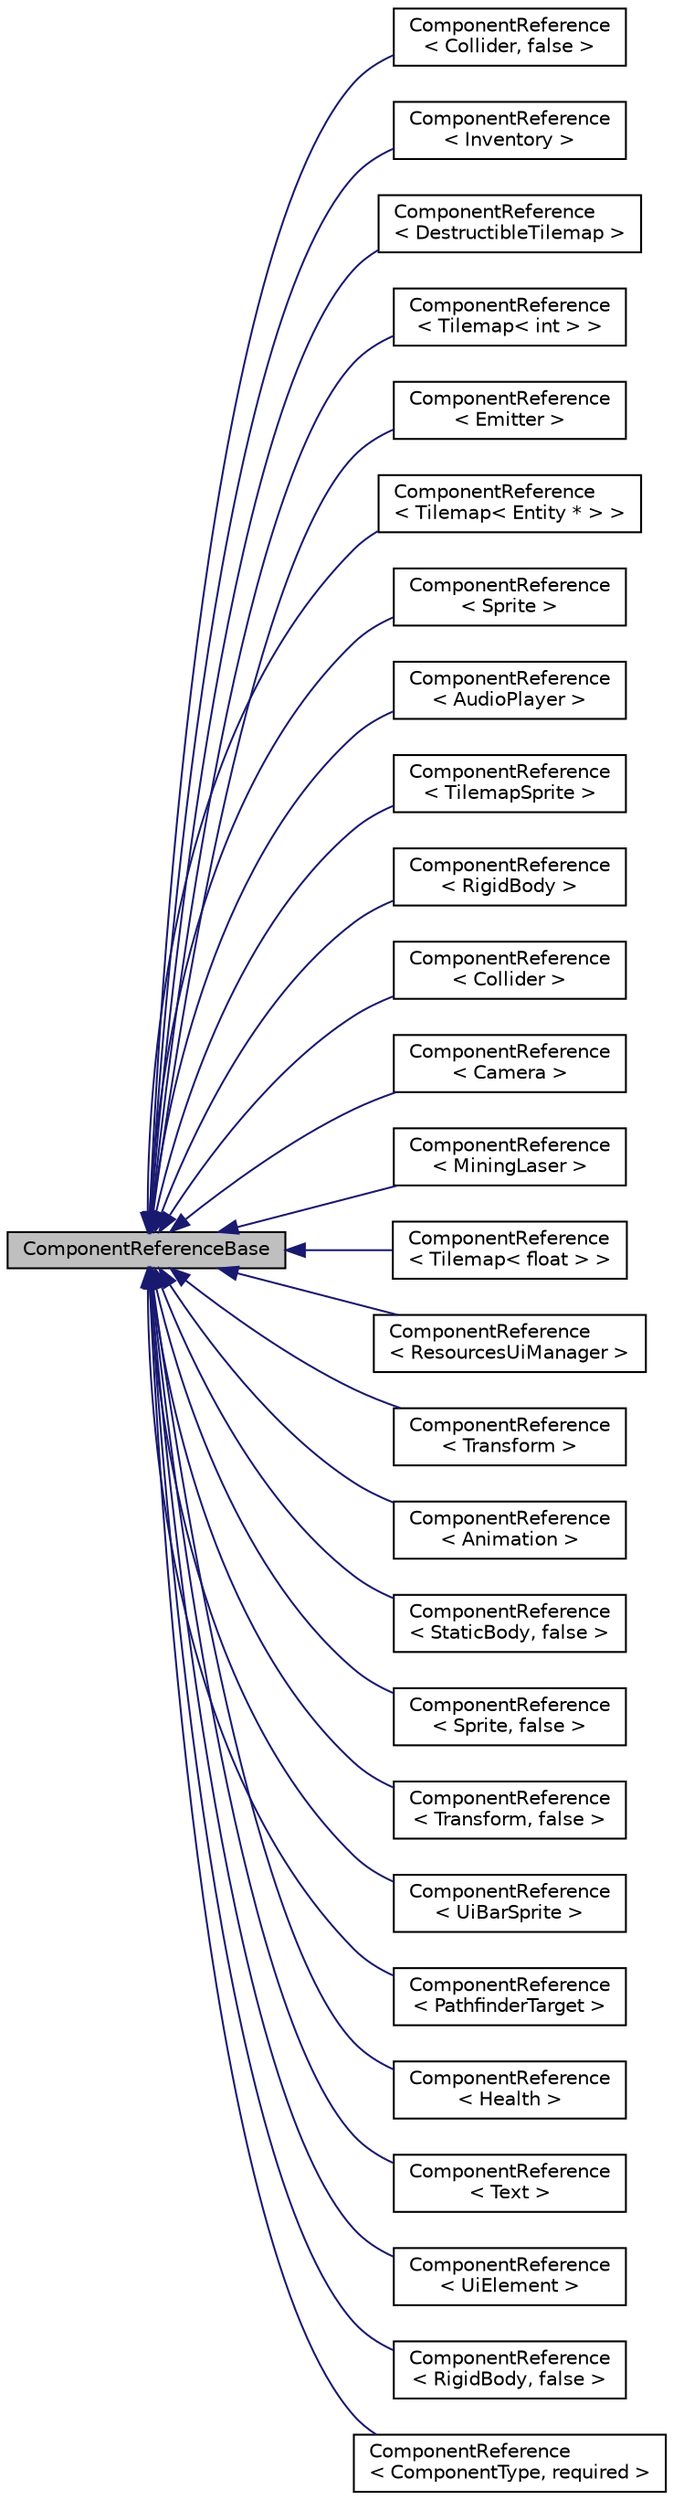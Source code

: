 digraph "ComponentReferenceBase"
{
 // LATEX_PDF_SIZE
  edge [fontname="Helvetica",fontsize="10",labelfontname="Helvetica",labelfontsize="10"];
  node [fontname="Helvetica",fontsize="10",shape=record];
  rankdir="LR";
  Node1 [label="ComponentReferenceBase",height=0.2,width=0.4,color="black", fillcolor="grey75", style="filled", fontcolor="black",tooltip="abstract base class for templatized ComponentReferences"];
  Node1 -> Node2 [dir="back",color="midnightblue",fontsize="10",style="solid",fontname="Helvetica"];
  Node2 [label="ComponentReference\l\< Collider, false \>",height=0.2,width=0.4,color="black", fillcolor="white", style="filled",URL="$classComponentReference.html",tooltip=" "];
  Node1 -> Node3 [dir="back",color="midnightblue",fontsize="10",style="solid",fontname="Helvetica"];
  Node3 [label="ComponentReference\l\< Inventory \>",height=0.2,width=0.4,color="black", fillcolor="white", style="filled",URL="$classComponentReference.html",tooltip=" "];
  Node1 -> Node4 [dir="back",color="midnightblue",fontsize="10",style="solid",fontname="Helvetica"];
  Node4 [label="ComponentReference\l\< DestructibleTilemap \>",height=0.2,width=0.4,color="black", fillcolor="white", style="filled",URL="$classComponentReference.html",tooltip=" "];
  Node1 -> Node5 [dir="back",color="midnightblue",fontsize="10",style="solid",fontname="Helvetica"];
  Node5 [label="ComponentReference\l\< Tilemap\< int \> \>",height=0.2,width=0.4,color="black", fillcolor="white", style="filled",URL="$classComponentReference.html",tooltip=" "];
  Node1 -> Node6 [dir="back",color="midnightblue",fontsize="10",style="solid",fontname="Helvetica"];
  Node6 [label="ComponentReference\l\< Emitter \>",height=0.2,width=0.4,color="black", fillcolor="white", style="filled",URL="$classComponentReference.html",tooltip=" "];
  Node1 -> Node7 [dir="back",color="midnightblue",fontsize="10",style="solid",fontname="Helvetica"];
  Node7 [label="ComponentReference\l\< Tilemap\< Entity * \> \>",height=0.2,width=0.4,color="black", fillcolor="white", style="filled",URL="$classComponentReference.html",tooltip=" "];
  Node1 -> Node8 [dir="back",color="midnightblue",fontsize="10",style="solid",fontname="Helvetica"];
  Node8 [label="ComponentReference\l\< Sprite \>",height=0.2,width=0.4,color="black", fillcolor="white", style="filled",URL="$classComponentReference.html",tooltip=" "];
  Node1 -> Node9 [dir="back",color="midnightblue",fontsize="10",style="solid",fontname="Helvetica"];
  Node9 [label="ComponentReference\l\< AudioPlayer \>",height=0.2,width=0.4,color="black", fillcolor="white", style="filled",URL="$classComponentReference.html",tooltip=" "];
  Node1 -> Node10 [dir="back",color="midnightblue",fontsize="10",style="solid",fontname="Helvetica"];
  Node10 [label="ComponentReference\l\< TilemapSprite \>",height=0.2,width=0.4,color="black", fillcolor="white", style="filled",URL="$classComponentReference.html",tooltip=" "];
  Node1 -> Node11 [dir="back",color="midnightblue",fontsize="10",style="solid",fontname="Helvetica"];
  Node11 [label="ComponentReference\l\< RigidBody \>",height=0.2,width=0.4,color="black", fillcolor="white", style="filled",URL="$classComponentReference.html",tooltip=" "];
  Node1 -> Node12 [dir="back",color="midnightblue",fontsize="10",style="solid",fontname="Helvetica"];
  Node12 [label="ComponentReference\l\< Collider \>",height=0.2,width=0.4,color="black", fillcolor="white", style="filled",URL="$classComponentReference.html",tooltip=" "];
  Node1 -> Node13 [dir="back",color="midnightblue",fontsize="10",style="solid",fontname="Helvetica"];
  Node13 [label="ComponentReference\l\< Camera \>",height=0.2,width=0.4,color="black", fillcolor="white", style="filled",URL="$classComponentReference.html",tooltip=" "];
  Node1 -> Node14 [dir="back",color="midnightblue",fontsize="10",style="solid",fontname="Helvetica"];
  Node14 [label="ComponentReference\l\< MiningLaser \>",height=0.2,width=0.4,color="black", fillcolor="white", style="filled",URL="$classComponentReference.html",tooltip=" "];
  Node1 -> Node15 [dir="back",color="midnightblue",fontsize="10",style="solid",fontname="Helvetica"];
  Node15 [label="ComponentReference\l\< Tilemap\< float \> \>",height=0.2,width=0.4,color="black", fillcolor="white", style="filled",URL="$classComponentReference.html",tooltip=" "];
  Node1 -> Node16 [dir="back",color="midnightblue",fontsize="10",style="solid",fontname="Helvetica"];
  Node16 [label="ComponentReference\l\< ResourcesUiManager \>",height=0.2,width=0.4,color="black", fillcolor="white", style="filled",URL="$classComponentReference.html",tooltip=" "];
  Node1 -> Node17 [dir="back",color="midnightblue",fontsize="10",style="solid",fontname="Helvetica"];
  Node17 [label="ComponentReference\l\< Transform \>",height=0.2,width=0.4,color="black", fillcolor="white", style="filled",URL="$classComponentReference.html",tooltip=" "];
  Node1 -> Node18 [dir="back",color="midnightblue",fontsize="10",style="solid",fontname="Helvetica"];
  Node18 [label="ComponentReference\l\< Animation \>",height=0.2,width=0.4,color="black", fillcolor="white", style="filled",URL="$classComponentReference.html",tooltip=" "];
  Node1 -> Node19 [dir="back",color="midnightblue",fontsize="10",style="solid",fontname="Helvetica"];
  Node19 [label="ComponentReference\l\< StaticBody, false \>",height=0.2,width=0.4,color="black", fillcolor="white", style="filled",URL="$classComponentReference.html",tooltip=" "];
  Node1 -> Node20 [dir="back",color="midnightblue",fontsize="10",style="solid",fontname="Helvetica"];
  Node20 [label="ComponentReference\l\< Sprite, false \>",height=0.2,width=0.4,color="black", fillcolor="white", style="filled",URL="$classComponentReference.html",tooltip=" "];
  Node1 -> Node21 [dir="back",color="midnightblue",fontsize="10",style="solid",fontname="Helvetica"];
  Node21 [label="ComponentReference\l\< Transform, false \>",height=0.2,width=0.4,color="black", fillcolor="white", style="filled",URL="$classComponentReference.html",tooltip=" "];
  Node1 -> Node22 [dir="back",color="midnightblue",fontsize="10",style="solid",fontname="Helvetica"];
  Node22 [label="ComponentReference\l\< UiBarSprite \>",height=0.2,width=0.4,color="black", fillcolor="white", style="filled",URL="$classComponentReference.html",tooltip=" "];
  Node1 -> Node23 [dir="back",color="midnightblue",fontsize="10",style="solid",fontname="Helvetica"];
  Node23 [label="ComponentReference\l\< PathfinderTarget \>",height=0.2,width=0.4,color="black", fillcolor="white", style="filled",URL="$classComponentReference.html",tooltip=" "];
  Node1 -> Node24 [dir="back",color="midnightblue",fontsize="10",style="solid",fontname="Helvetica"];
  Node24 [label="ComponentReference\l\< Health \>",height=0.2,width=0.4,color="black", fillcolor="white", style="filled",URL="$classComponentReference.html",tooltip=" "];
  Node1 -> Node25 [dir="back",color="midnightblue",fontsize="10",style="solid",fontname="Helvetica"];
  Node25 [label="ComponentReference\l\< Text \>",height=0.2,width=0.4,color="black", fillcolor="white", style="filled",URL="$classComponentReference.html",tooltip=" "];
  Node1 -> Node26 [dir="back",color="midnightblue",fontsize="10",style="solid",fontname="Helvetica"];
  Node26 [label="ComponentReference\l\< UiElement \>",height=0.2,width=0.4,color="black", fillcolor="white", style="filled",URL="$classComponentReference.html",tooltip=" "];
  Node1 -> Node27 [dir="back",color="midnightblue",fontsize="10",style="solid",fontname="Helvetica"];
  Node27 [label="ComponentReference\l\< RigidBody, false \>",height=0.2,width=0.4,color="black", fillcolor="white", style="filled",URL="$classComponentReference.html",tooltip=" "];
  Node1 -> Node28 [dir="back",color="midnightblue",fontsize="10",style="solid",fontname="Helvetica"];
  Node28 [label="ComponentReference\l\< ComponentType, required \>",height=0.2,width=0.4,color="black", fillcolor="white", style="filled",URL="$classComponentReference.html",tooltip="a reference to a component in the scene"];
}
